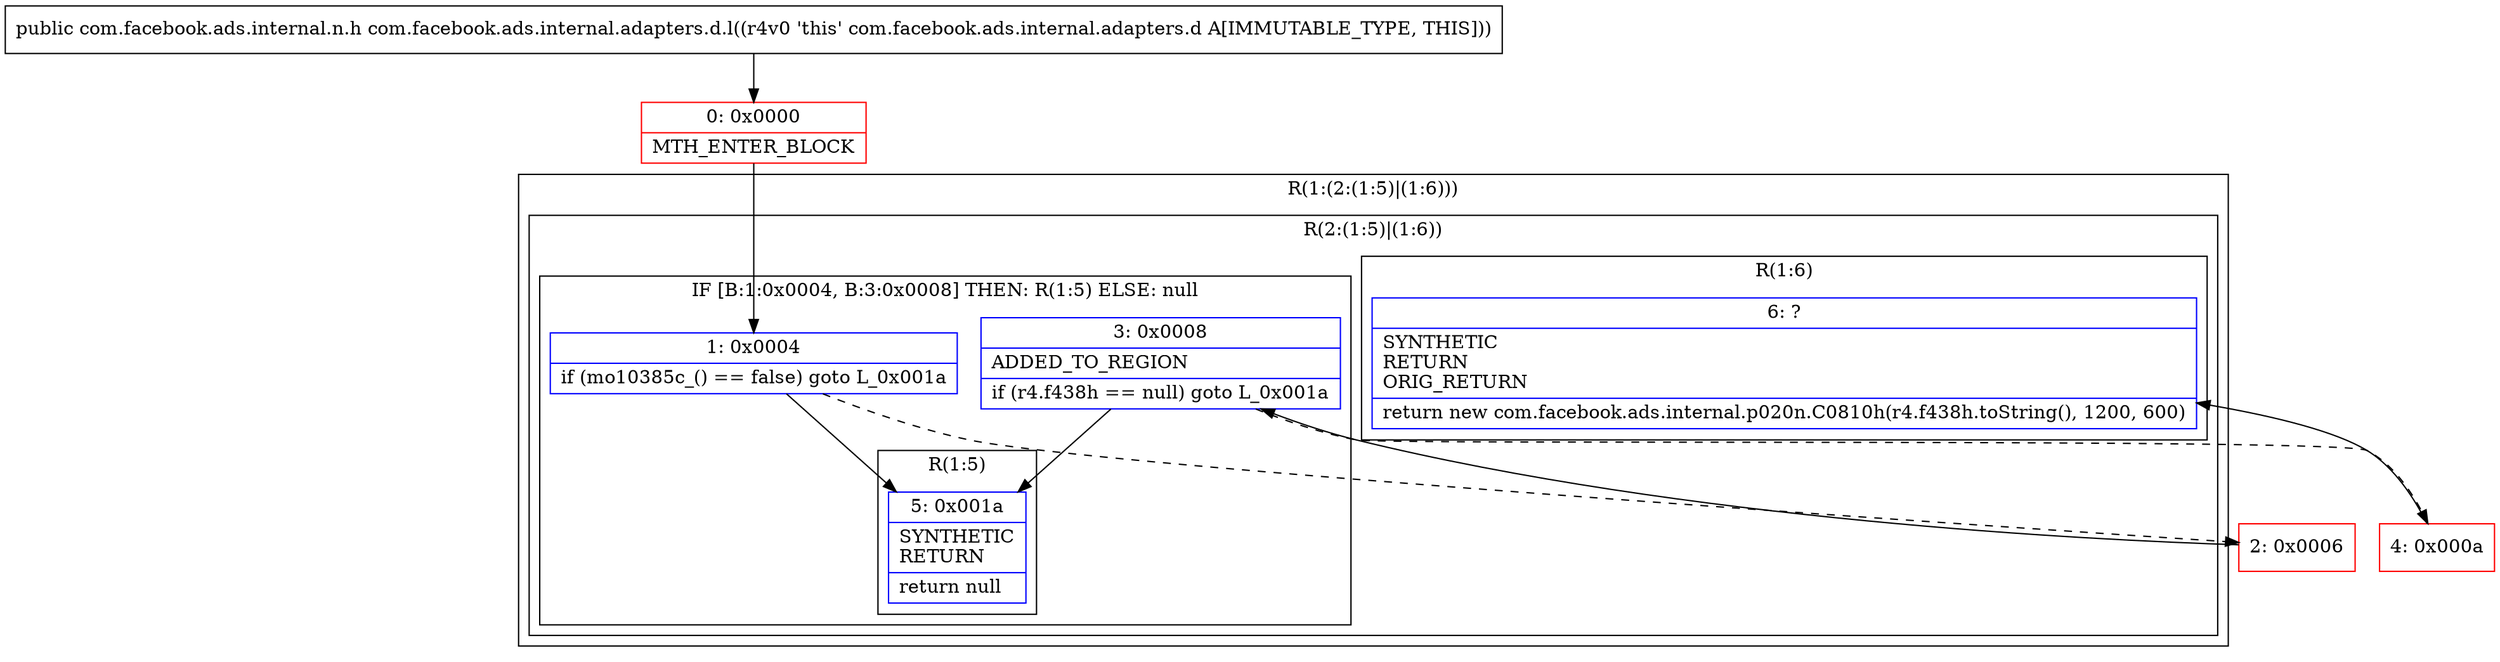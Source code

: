 digraph "CFG forcom.facebook.ads.internal.adapters.d.l()Lcom\/facebook\/ads\/internal\/n\/h;" {
subgraph cluster_Region_826305115 {
label = "R(1:(2:(1:5)|(1:6)))";
node [shape=record,color=blue];
subgraph cluster_Region_1727331197 {
label = "R(2:(1:5)|(1:6))";
node [shape=record,color=blue];
subgraph cluster_IfRegion_519122749 {
label = "IF [B:1:0x0004, B:3:0x0008] THEN: R(1:5) ELSE: null";
node [shape=record,color=blue];
Node_1 [shape=record,label="{1\:\ 0x0004|if (mo10385c_() == false) goto L_0x001a\l}"];
Node_3 [shape=record,label="{3\:\ 0x0008|ADDED_TO_REGION\l|if (r4.f438h == null) goto L_0x001a\l}"];
subgraph cluster_Region_1357250816 {
label = "R(1:5)";
node [shape=record,color=blue];
Node_5 [shape=record,label="{5\:\ 0x001a|SYNTHETIC\lRETURN\l|return null\l}"];
}
}
subgraph cluster_Region_1657191413 {
label = "R(1:6)";
node [shape=record,color=blue];
Node_6 [shape=record,label="{6\:\ ?|SYNTHETIC\lRETURN\lORIG_RETURN\l|return new com.facebook.ads.internal.p020n.C0810h(r4.f438h.toString(), 1200, 600)\l}"];
}
}
}
Node_0 [shape=record,color=red,label="{0\:\ 0x0000|MTH_ENTER_BLOCK\l}"];
Node_2 [shape=record,color=red,label="{2\:\ 0x0006}"];
Node_4 [shape=record,color=red,label="{4\:\ 0x000a}"];
MethodNode[shape=record,label="{public com.facebook.ads.internal.n.h com.facebook.ads.internal.adapters.d.l((r4v0 'this' com.facebook.ads.internal.adapters.d A[IMMUTABLE_TYPE, THIS])) }"];
MethodNode -> Node_0;
Node_1 -> Node_2[style=dashed];
Node_1 -> Node_5;
Node_3 -> Node_4[style=dashed];
Node_3 -> Node_5;
Node_0 -> Node_1;
Node_2 -> Node_3;
Node_4 -> Node_6;
}

